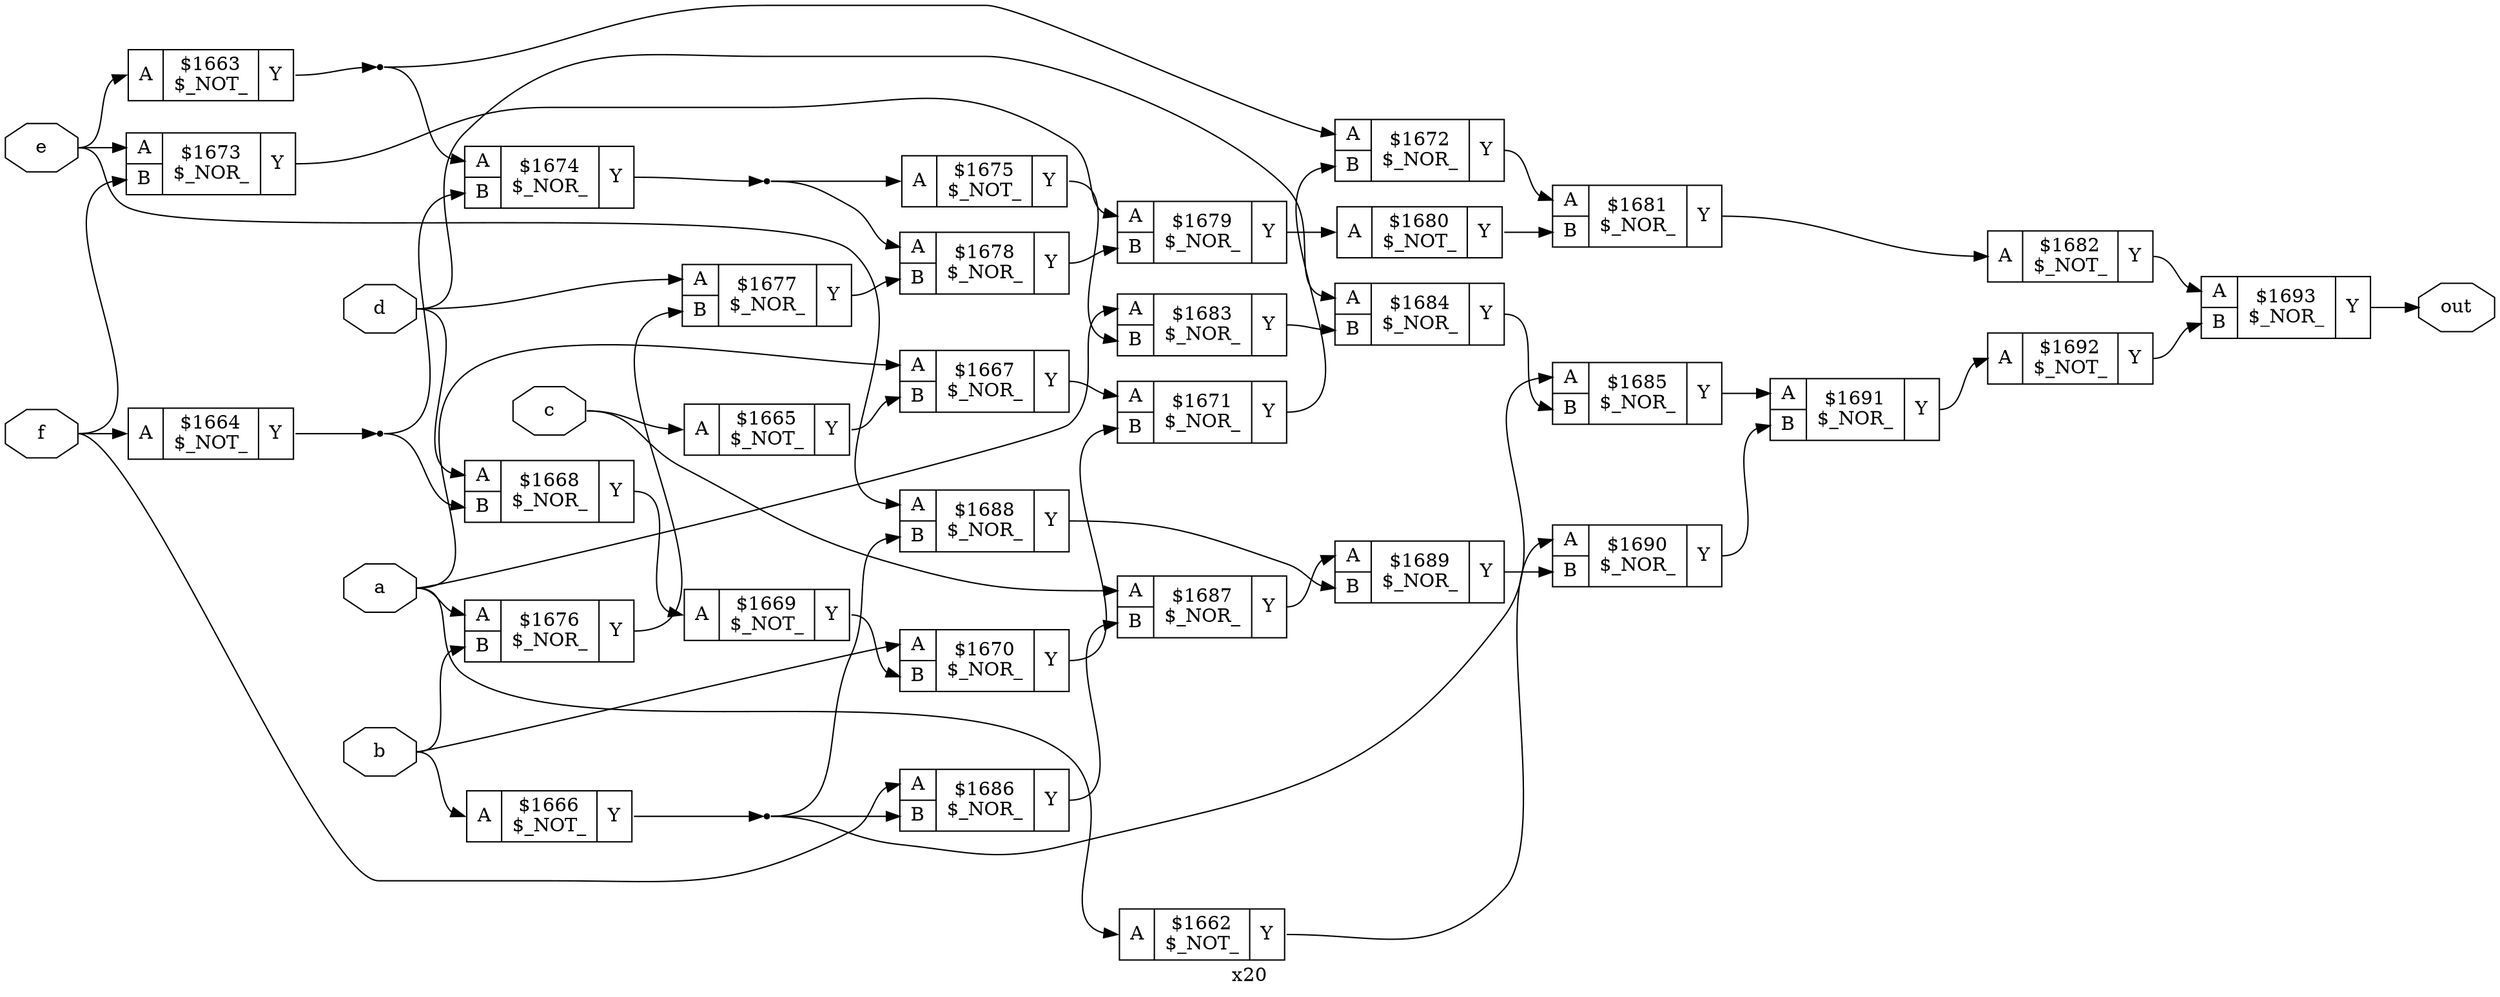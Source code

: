 digraph "x20" {
label="x20";
rankdir="LR";
remincross=true;
n32 [ shape=octagon, label="a", color="black", fontcolor="black" ];
n33 [ shape=octagon, label="b", color="black", fontcolor="black" ];
n34 [ shape=octagon, label="c", color="black", fontcolor="black" ];
n35 [ shape=octagon, label="d", color="black", fontcolor="black" ];
n36 [ shape=octagon, label="e", color="black", fontcolor="black" ];
n37 [ shape=octagon, label="f", color="black", fontcolor="black" ];
n38 [ shape=octagon, label="out", color="black", fontcolor="black" ];
c41 [ shape=record, label="{{<p39> A}|$1662\n$_NOT_|{<p40> Y}}" ];
c42 [ shape=record, label="{{<p39> A}|$1663\n$_NOT_|{<p40> Y}}" ];
c43 [ shape=record, label="{{<p39> A}|$1664\n$_NOT_|{<p40> Y}}" ];
c44 [ shape=record, label="{{<p39> A}|$1665\n$_NOT_|{<p40> Y}}" ];
c45 [ shape=record, label="{{<p39> A}|$1666\n$_NOT_|{<p40> Y}}" ];
c47 [ shape=record, label="{{<p39> A|<p46> B}|$1667\n$_NOR_|{<p40> Y}}" ];
c48 [ shape=record, label="{{<p39> A|<p46> B}|$1668\n$_NOR_|{<p40> Y}}" ];
c49 [ shape=record, label="{{<p39> A}|$1669\n$_NOT_|{<p40> Y}}" ];
c50 [ shape=record, label="{{<p39> A|<p46> B}|$1670\n$_NOR_|{<p40> Y}}" ];
c51 [ shape=record, label="{{<p39> A|<p46> B}|$1671\n$_NOR_|{<p40> Y}}" ];
c52 [ shape=record, label="{{<p39> A|<p46> B}|$1672\n$_NOR_|{<p40> Y}}" ];
c53 [ shape=record, label="{{<p39> A|<p46> B}|$1673\n$_NOR_|{<p40> Y}}" ];
c54 [ shape=record, label="{{<p39> A|<p46> B}|$1674\n$_NOR_|{<p40> Y}}" ];
c55 [ shape=record, label="{{<p39> A}|$1675\n$_NOT_|{<p40> Y}}" ];
c56 [ shape=record, label="{{<p39> A|<p46> B}|$1676\n$_NOR_|{<p40> Y}}" ];
c57 [ shape=record, label="{{<p39> A|<p46> B}|$1677\n$_NOR_|{<p40> Y}}" ];
c58 [ shape=record, label="{{<p39> A|<p46> B}|$1678\n$_NOR_|{<p40> Y}}" ];
c59 [ shape=record, label="{{<p39> A|<p46> B}|$1679\n$_NOR_|{<p40> Y}}" ];
c60 [ shape=record, label="{{<p39> A}|$1680\n$_NOT_|{<p40> Y}}" ];
c61 [ shape=record, label="{{<p39> A|<p46> B}|$1681\n$_NOR_|{<p40> Y}}" ];
c62 [ shape=record, label="{{<p39> A}|$1682\n$_NOT_|{<p40> Y}}" ];
c63 [ shape=record, label="{{<p39> A|<p46> B}|$1683\n$_NOR_|{<p40> Y}}" ];
c64 [ shape=record, label="{{<p39> A|<p46> B}|$1684\n$_NOR_|{<p40> Y}}" ];
c65 [ shape=record, label="{{<p39> A|<p46> B}|$1685\n$_NOR_|{<p40> Y}}" ];
c66 [ shape=record, label="{{<p39> A|<p46> B}|$1686\n$_NOR_|{<p40> Y}}" ];
c67 [ shape=record, label="{{<p39> A|<p46> B}|$1687\n$_NOR_|{<p40> Y}}" ];
c68 [ shape=record, label="{{<p39> A|<p46> B}|$1688\n$_NOR_|{<p40> Y}}" ];
c69 [ shape=record, label="{{<p39> A|<p46> B}|$1689\n$_NOR_|{<p40> Y}}" ];
c70 [ shape=record, label="{{<p39> A|<p46> B}|$1690\n$_NOR_|{<p40> Y}}" ];
c71 [ shape=record, label="{{<p39> A|<p46> B}|$1691\n$_NOR_|{<p40> Y}}" ];
c72 [ shape=record, label="{{<p39> A}|$1692\n$_NOT_|{<p40> Y}}" ];
c73 [ shape=record, label="{{<p39> A|<p46> B}|$1693\n$_NOR_|{<p40> Y}}" ];
n1 [ shape=point ];
c43:p40:e -> n1:w [color="black", label=""];
n1:e -> c48:p46:w [color="black", label=""];
n1:e -> c54:p46:w [color="black", label=""];
c53:p40:e -> c59:p39:w [color="black", label=""];
n11 [ shape=point ];
c54:p40:e -> n11:w [color="black", label=""];
n11:e -> c55:p39:w [color="black", label=""];
n11:e -> c58:p39:w [color="black", label=""];
c55:p40:e -> c63:p46:w [color="black", label=""];
c56:p40:e -> c57:p46:w [color="black", label=""];
c57:p40:e -> c58:p46:w [color="black", label=""];
c58:p40:e -> c59:p46:w [color="black", label=""];
c59:p40:e -> c60:p39:w [color="black", label=""];
c60:p40:e -> c61:p46:w [color="black", label=""];
c61:p40:e -> c62:p39:w [color="black", label=""];
c62:p40:e -> c73:p39:w [color="black", label=""];
c44:p40:e -> c47:p46:w [color="black", label=""];
c63:p40:e -> c64:p46:w [color="black", label=""];
c64:p40:e -> c65:p46:w [color="black", label=""];
c65:p40:e -> c71:p39:w [color="black", label=""];
c66:p40:e -> c67:p46:w [color="black", label=""];
c67:p40:e -> c69:p39:w [color="black", label=""];
c68:p40:e -> c69:p46:w [color="black", label=""];
c69:p40:e -> c70:p46:w [color="black", label=""];
c70:p40:e -> c71:p46:w [color="black", label=""];
c71:p40:e -> c72:p39:w [color="black", label=""];
c72:p40:e -> c73:p46:w [color="black", label=""];
n3 [ shape=point ];
c45:p40:e -> n3:w [color="black", label=""];
n3:e -> c65:p39:w [color="black", label=""];
n3:e -> c66:p46:w [color="black", label=""];
n3:e -> c68:p46:w [color="black", label=""];
c41:p40:e -> c70:p39:w [color="black", label=""];
n31 [ shape=point ];
c42:p40:e -> n31:w [color="black", label=""];
n31:e -> c52:p39:w [color="black", label=""];
n31:e -> c54:p39:w [color="black", label=""];
n32:e -> c41:p39:w [color="black", label=""];
n32:e -> c47:p39:w [color="black", label=""];
n32:e -> c56:p39:w [color="black", label=""];
n32:e -> c63:p39:w [color="black", label=""];
n33:e -> c45:p39:w [color="black", label=""];
n33:e -> c50:p39:w [color="black", label=""];
n33:e -> c56:p46:w [color="black", label=""];
n34:e -> c44:p39:w [color="black", label=""];
n34:e -> c67:p39:w [color="black", label=""];
n35:e -> c48:p39:w [color="black", label=""];
n35:e -> c57:p39:w [color="black", label=""];
n35:e -> c64:p39:w [color="black", label=""];
n36:e -> c42:p39:w [color="black", label=""];
n36:e -> c53:p39:w [color="black", label=""];
n36:e -> c68:p39:w [color="black", label=""];
n37:e -> c43:p39:w [color="black", label=""];
n37:e -> c53:p46:w [color="black", label=""];
n37:e -> c66:p39:w [color="black", label=""];
c73:p40:e -> n38:w [color="black", label=""];
c47:p40:e -> c51:p39:w [color="black", label=""];
c48:p40:e -> c49:p39:w [color="black", label=""];
c49:p40:e -> c50:p46:w [color="black", label=""];
c50:p40:e -> c51:p46:w [color="black", label=""];
c51:p40:e -> c52:p46:w [color="black", label=""];
c52:p40:e -> c61:p39:w [color="black", label=""];
}
